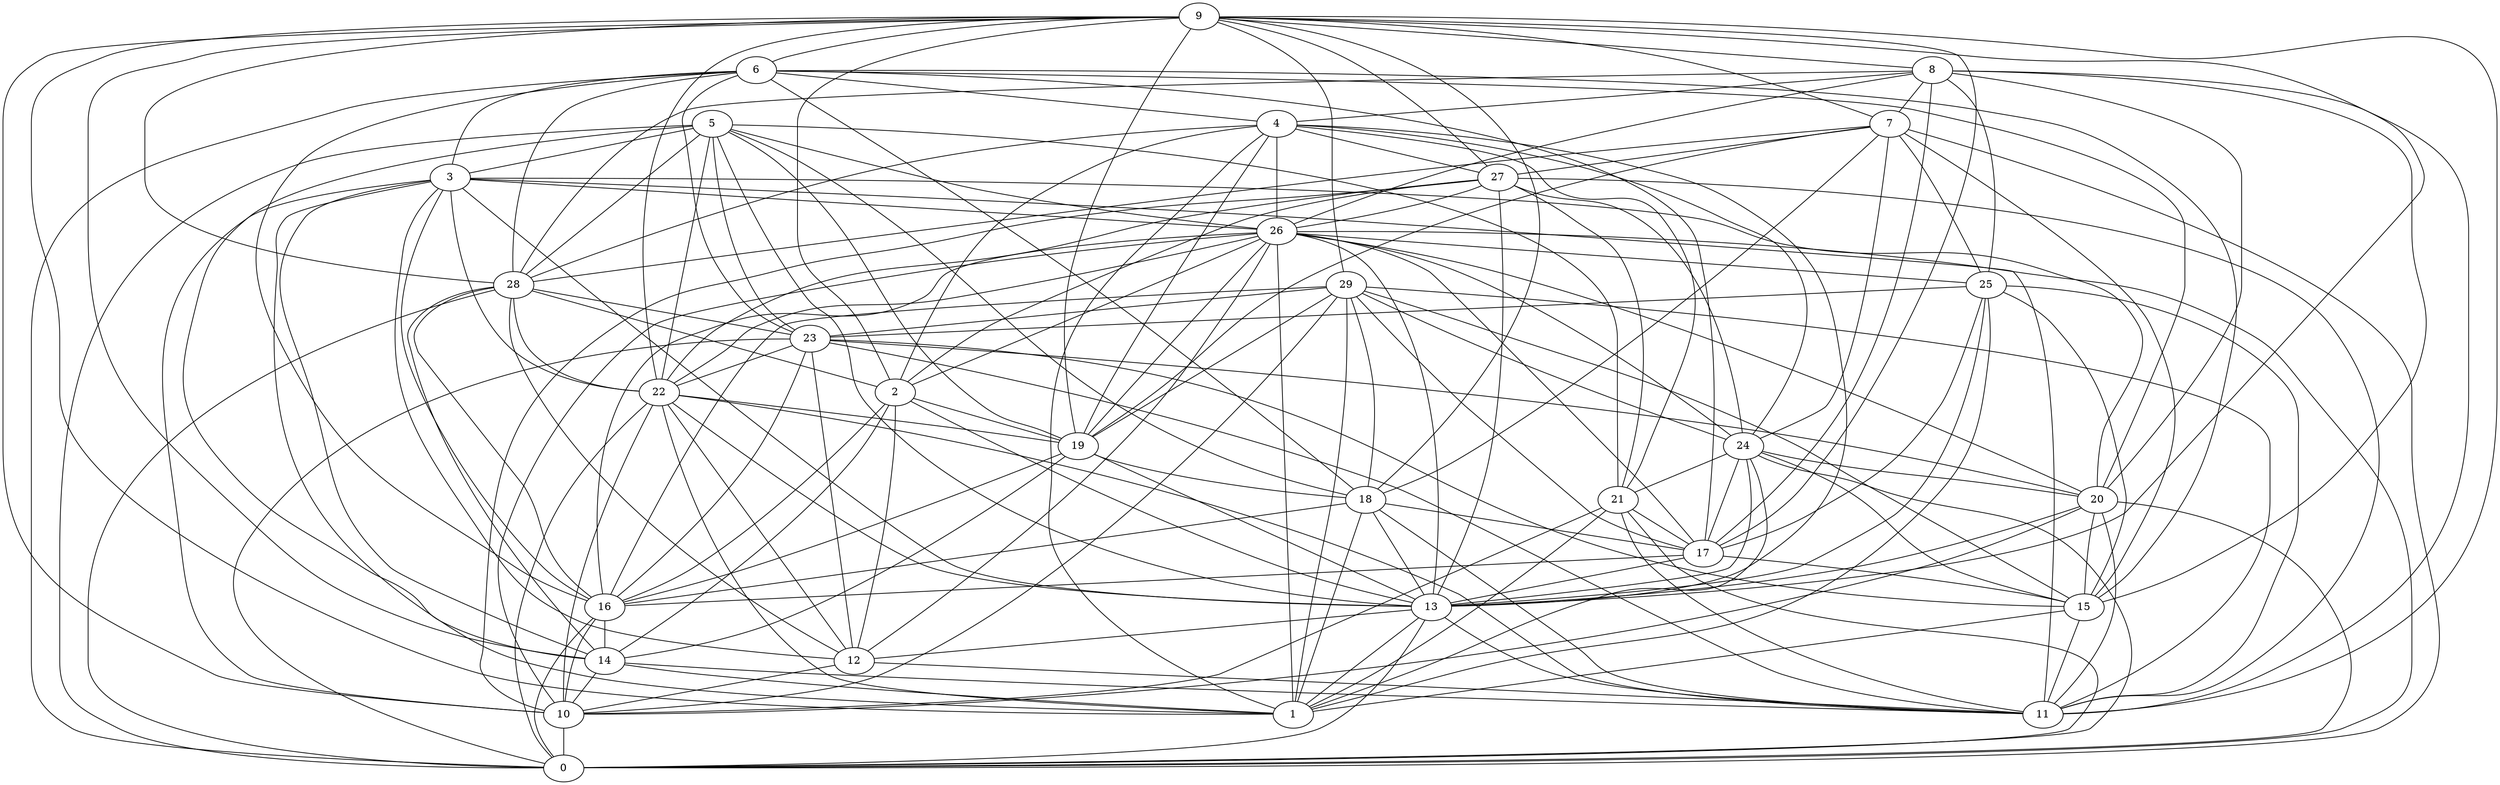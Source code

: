 digraph GG_graph {

subgraph G_graph {
edge [color = black]
"4" -> "27" [dir = none]
"4" -> "19" [dir = none]
"4" -> "1" [dir = none]
"4" -> "24" [dir = none]
"25" -> "23" [dir = none]
"25" -> "1" [dir = none]
"25" -> "13" [dir = none]
"25" -> "11" [dir = none]
"2" -> "14" [dir = none]
"18" -> "13" [dir = none]
"9" -> "2" [dir = none]
"9" -> "29" [dir = none]
"9" -> "10" [dir = none]
"9" -> "27" [dir = none]
"9" -> "17" [dir = none]
"9" -> "18" [dir = none]
"9" -> "1" [dir = none]
"9" -> "11" [dir = none]
"9" -> "8" [dir = none]
"22" -> "11" [dir = none]
"22" -> "1" [dir = none]
"22" -> "19" [dir = none]
"22" -> "13" [dir = none]
"8" -> "11" [dir = none]
"8" -> "20" [dir = none]
"8" -> "26" [dir = none]
"8" -> "15" [dir = none]
"8" -> "17" [dir = none]
"29" -> "18" [dir = none]
"29" -> "15" [dir = none]
"29" -> "11" [dir = none]
"29" -> "16" [dir = none]
"15" -> "1" [dir = none]
"15" -> "11" [dir = none]
"13" -> "11" [dir = none]
"13" -> "12" [dir = none]
"27" -> "2" [dir = none]
"27" -> "10" [dir = none]
"27" -> "13" [dir = none]
"7" -> "15" [dir = none]
"7" -> "19" [dir = none]
"7" -> "25" [dir = none]
"7" -> "28" [dir = none]
"7" -> "27" [dir = none]
"17" -> "13" [dir = none]
"28" -> "23" [dir = none]
"28" -> "22" [dir = none]
"24" -> "15" [dir = none]
"24" -> "0" [dir = none]
"24" -> "1" [dir = none]
"19" -> "16" [dir = none]
"19" -> "18" [dir = none]
"19" -> "14" [dir = none]
"19" -> "13" [dir = none]
"26" -> "1" [dir = none]
"26" -> "20" [dir = none]
"26" -> "25" [dir = none]
"26" -> "22" [dir = none]
"26" -> "10" [dir = none]
"14" -> "10" [dir = none]
"14" -> "11" [dir = none]
"6" -> "23" [dir = none]
"6" -> "0" [dir = none]
"6" -> "15" [dir = none]
"6" -> "18" [dir = none]
"3" -> "12" [dir = none]
"3" -> "11" [dir = none]
"3" -> "13" [dir = none]
"3" -> "22" [dir = none]
"16" -> "0" [dir = none]
"12" -> "11" [dir = none]
"12" -> "10" [dir = none]
"20" -> "15" [dir = none]
"20" -> "13" [dir = none]
"20" -> "11" [dir = none]
"23" -> "20" [dir = none]
"23" -> "12" [dir = none]
"21" -> "10" [dir = none]
"21" -> "0" [dir = none]
"21" -> "11" [dir = none]
"21" -> "1" [dir = none]
"5" -> "19" [dir = none]
"5" -> "18" [dir = none]
"5" -> "13" [dir = none]
"5" -> "21" [dir = none]
"5" -> "0" [dir = none]
"5" -> "23" [dir = none]
"8" -> "28" [dir = none]
"8" -> "25" [dir = none]
"26" -> "16" [dir = none]
"5" -> "26" [dir = none]
"2" -> "19" [dir = none]
"29" -> "1" [dir = none]
"23" -> "11" [dir = none]
"27" -> "22" [dir = none]
"28" -> "12" [dir = none]
"23" -> "0" [dir = none]
"28" -> "16" [dir = none]
"2" -> "13" [dir = none]
"3" -> "1" [dir = none]
"9" -> "13" [dir = none]
"4" -> "28" [dir = none]
"6" -> "3" [dir = none]
"26" -> "2" [dir = none]
"26" -> "24" [dir = none]
"3" -> "14" [dir = none]
"7" -> "24" [dir = none]
"22" -> "12" [dir = none]
"22" -> "10" [dir = none]
"26" -> "19" [dir = none]
"26" -> "12" [dir = none]
"16" -> "10" [dir = none]
"14" -> "1" [dir = none]
"29" -> "24" [dir = none]
"29" -> "23" [dir = none]
"4" -> "13" [dir = none]
"7" -> "0" [dir = none]
"20" -> "0" [dir = none]
"5" -> "3" [dir = none]
"27" -> "11" [dir = none]
"29" -> "17" [dir = none]
"3" -> "10" [dir = none]
"18" -> "16" [dir = none]
"2" -> "16" [dir = none]
"29" -> "10" [dir = none]
"20" -> "10" [dir = none]
"6" -> "4" [dir = none]
"8" -> "7" [dir = none]
"25" -> "17" [dir = none]
"17" -> "16" [dir = none]
"13" -> "0" [dir = none]
"27" -> "24" [dir = none]
"18" -> "11" [dir = none]
"23" -> "15" [dir = none]
"6" -> "28" [dir = none]
"9" -> "14" [dir = none]
"3" -> "20" [dir = none]
"17" -> "15" [dir = none]
"9" -> "28" [dir = none]
"9" -> "19" [dir = none]
"6" -> "16" [dir = none]
"9" -> "22" [dir = none]
"26" -> "17" [dir = none]
"25" -> "15" [dir = none]
"28" -> "14" [dir = none]
"24" -> "20" [dir = none]
"23" -> "22" [dir = none]
"8" -> "4" [dir = none]
"24" -> "17" [dir = none]
"10" -> "0" [dir = none]
"26" -> "0" [dir = none]
"6" -> "17" [dir = none]
"6" -> "20" [dir = none]
"24" -> "13" [dir = none]
"27" -> "26" [dir = none]
"5" -> "28" [dir = none]
"7" -> "18" [dir = none]
"23" -> "16" [dir = none]
"16" -> "14" [dir = none]
"4" -> "21" [dir = none]
"22" -> "0" [dir = none]
"4" -> "26" [dir = none]
"18" -> "1" [dir = none]
"13" -> "1" [dir = none]
"9" -> "6" [dir = none]
"24" -> "21" [dir = none]
"5" -> "14" [dir = none]
"28" -> "2" [dir = none]
"5" -> "22" [dir = none]
"3" -> "26" [dir = none]
"2" -> "12" [dir = none]
"27" -> "21" [dir = none]
"28" -> "0" [dir = none]
"29" -> "19" [dir = none]
"21" -> "17" [dir = none]
"26" -> "13" [dir = none]
"9" -> "7" [dir = none]
"4" -> "2" [dir = none]
"18" -> "17" [dir = none]
"3" -> "16" [dir = none]
}

}
